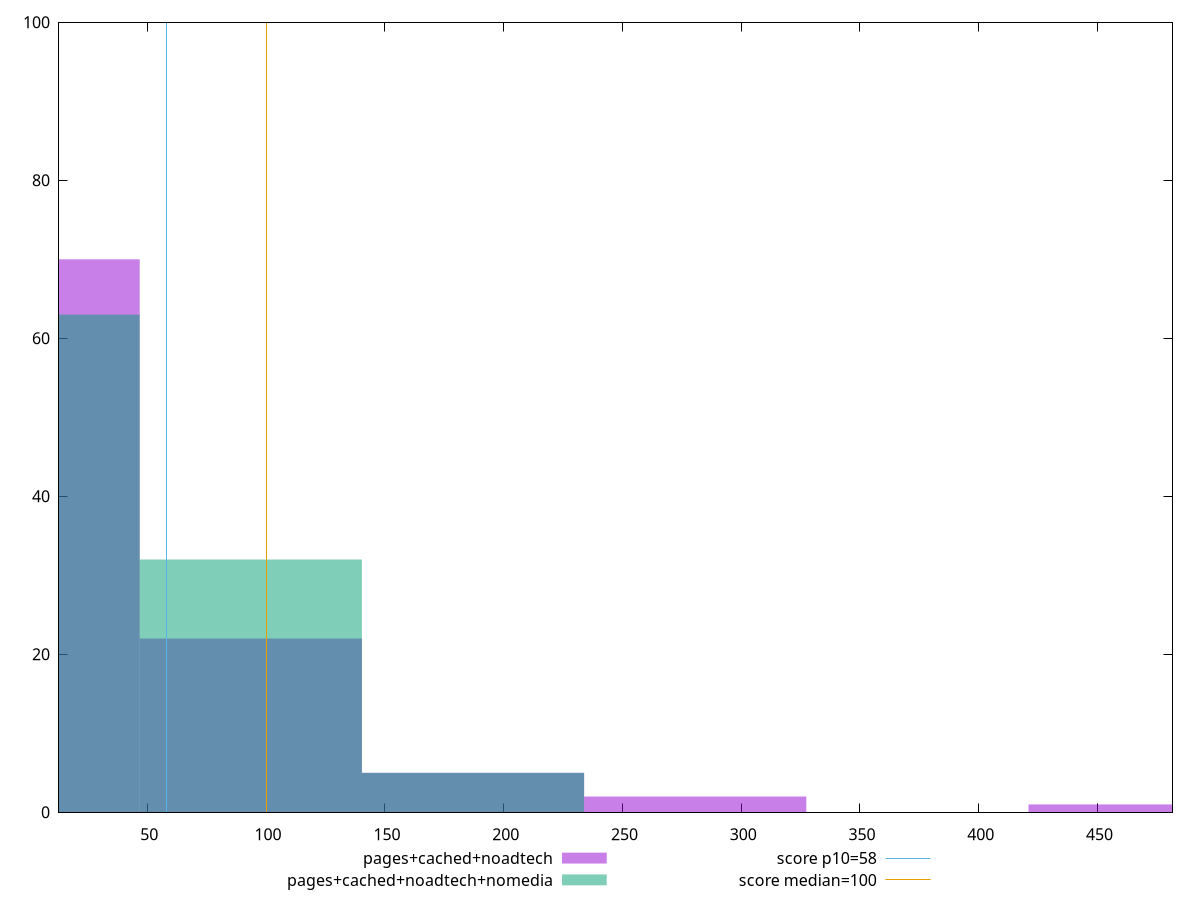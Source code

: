 reset

$pagesCachedNoadtech <<EOF
0 70
187.10399719840808 5
93.55199859920404 22
467.7599929960202 1
280.65599579761215 2
EOF

$pagesCachedNoadtechNomedia <<EOF
0 63
93.55199859920404 32
187.10399719840808 5
EOF

set key outside below
set boxwidth 93.55199859920404
set xrange [12.8:481.6000000000002]
set yrange [0:100]
set trange [0:100]
set style fill transparent solid 0.5 noborder

set parametric
set terminal svg size 640, 500 enhanced background rgb 'white'
set output "report_00015_2021-02-09T16-11-33.973Z/estimated-input-latency/comparison/histogram/2_vs_3.svg"

plot $pagesCachedNoadtech title "pages+cached+noadtech" with boxes, \
     $pagesCachedNoadtechNomedia title "pages+cached+noadtech+nomedia" with boxes, \
     58,t title "score p10=58", \
     100,t title "score median=100"

reset

